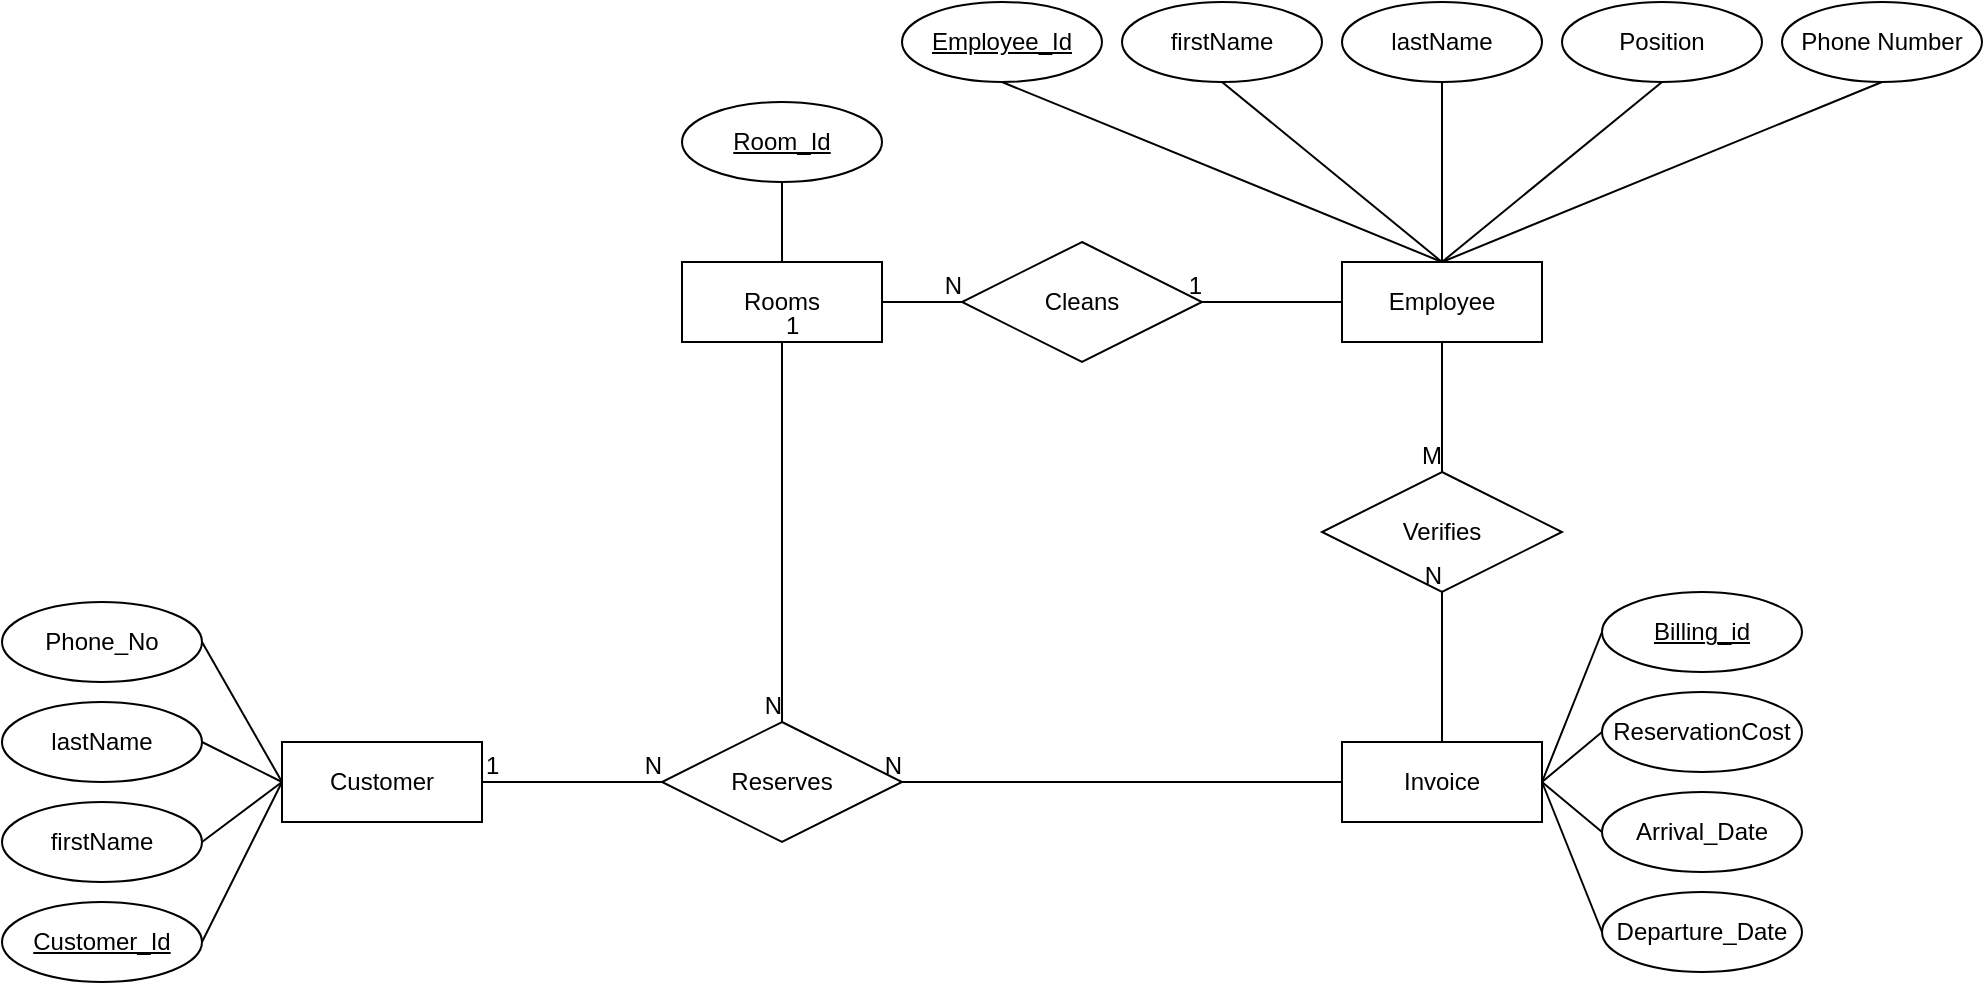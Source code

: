 <mxfile version="13.7.9" type="device"><diagram id="uIaDh_8LIyT-gJhAJki8" name="Page-1"><mxGraphModel dx="1326" dy="966" grid="1" gridSize="10" guides="1" tooltips="1" connect="1" arrows="1" fold="1" page="1" pageScale="1" pageWidth="1920" pageHeight="1200" math="0" shadow="0"><root><mxCell id="0"/><mxCell id="1" parent="0"/><mxCell id="ENbM4oz-2L2hhZ7YtuWF-3" value="Employee" style="whiteSpace=wrap;html=1;align=center;" parent="1" vertex="1"><mxGeometry x="1150" y="270" width="100" height="40" as="geometry"/></mxCell><mxCell id="ENbM4oz-2L2hhZ7YtuWF-4" value="Reserves" style="shape=rhombus;perimeter=rhombusPerimeter;whiteSpace=wrap;html=1;align=center;" parent="1" vertex="1"><mxGeometry x="810" y="500" width="120" height="60" as="geometry"/></mxCell><mxCell id="ENbM4oz-2L2hhZ7YtuWF-5" value="Customer" style="whiteSpace=wrap;html=1;align=center;" parent="1" vertex="1"><mxGeometry x="620" y="510" width="100" height="40" as="geometry"/></mxCell><mxCell id="ENbM4oz-2L2hhZ7YtuWF-10" value="" style="endArrow=none;html=1;rounded=0;entryX=1;entryY=0.5;entryDx=0;entryDy=0;exitX=0;exitY=0.5;exitDx=0;exitDy=0;" parent="1" source="ENbM4oz-2L2hhZ7YtuWF-31" target="ENbM4oz-2L2hhZ7YtuWF-4" edge="1"><mxGeometry relative="1" as="geometry"><mxPoint x="1240" y="530" as="sourcePoint"/><mxPoint x="1000" y="640" as="targetPoint"/></mxGeometry></mxCell><mxCell id="ENbM4oz-2L2hhZ7YtuWF-11" value="N" style="resizable=0;html=1;align=right;verticalAlign=bottom;" parent="ENbM4oz-2L2hhZ7YtuWF-10" connectable="0" vertex="1"><mxGeometry x="1" relative="1" as="geometry"/></mxCell><mxCell id="ENbM4oz-2L2hhZ7YtuWF-18" value="Rooms" style="whiteSpace=wrap;html=1;align=center;" parent="1" vertex="1"><mxGeometry x="820" y="270" width="100" height="40" as="geometry"/></mxCell><mxCell id="ENbM4oz-2L2hhZ7YtuWF-31" value="Invoice" style="whiteSpace=wrap;html=1;align=center;" parent="1" vertex="1"><mxGeometry x="1150" y="510" width="100" height="40" as="geometry"/></mxCell><mxCell id="ENbM4oz-2L2hhZ7YtuWF-34" value="Employee_Id" style="ellipse;whiteSpace=wrap;html=1;align=center;fontStyle=4;" parent="1" vertex="1"><mxGeometry x="930" y="140" width="100" height="40" as="geometry"/></mxCell><mxCell id="ENbM4oz-2L2hhZ7YtuWF-35" value="firstName" style="ellipse;whiteSpace=wrap;html=1;align=center;" parent="1" vertex="1"><mxGeometry x="1040" y="140" width="100" height="40" as="geometry"/></mxCell><mxCell id="ENbM4oz-2L2hhZ7YtuWF-36" value="lastName" style="ellipse;whiteSpace=wrap;html=1;align=center;" parent="1" vertex="1"><mxGeometry x="1150" y="140" width="100" height="40" as="geometry"/></mxCell><mxCell id="ENbM4oz-2L2hhZ7YtuWF-37" value="Position" style="ellipse;whiteSpace=wrap;html=1;align=center;" parent="1" vertex="1"><mxGeometry x="1260" y="140" width="100" height="40" as="geometry"/></mxCell><mxCell id="ENbM4oz-2L2hhZ7YtuWF-38" value="" style="endArrow=none;html=1;rounded=0;exitX=0.5;exitY=1;exitDx=0;exitDy=0;entryX=0.5;entryY=0;entryDx=0;entryDy=0;" parent="1" source="ENbM4oz-2L2hhZ7YtuWF-34" target="ENbM4oz-2L2hhZ7YtuWF-3" edge="1"><mxGeometry relative="1" as="geometry"><mxPoint x="600" y="700" as="sourcePoint"/><mxPoint x="760" y="700" as="targetPoint"/></mxGeometry></mxCell><mxCell id="ENbM4oz-2L2hhZ7YtuWF-39" value="" style="endArrow=none;html=1;rounded=0;exitX=0.5;exitY=1;exitDx=0;exitDy=0;entryX=0.5;entryY=0;entryDx=0;entryDy=0;" parent="1" source="ENbM4oz-2L2hhZ7YtuWF-35" target="ENbM4oz-2L2hhZ7YtuWF-3" edge="1"><mxGeometry relative="1" as="geometry"><mxPoint x="560" y="890" as="sourcePoint"/><mxPoint x="740" y="850" as="targetPoint"/></mxGeometry></mxCell><mxCell id="ENbM4oz-2L2hhZ7YtuWF-40" value="" style="endArrow=none;html=1;rounded=0;exitX=0.5;exitY=1;exitDx=0;exitDy=0;entryX=0.5;entryY=0;entryDx=0;entryDy=0;" parent="1" source="ENbM4oz-2L2hhZ7YtuWF-36" target="ENbM4oz-2L2hhZ7YtuWF-3" edge="1"><mxGeometry relative="1" as="geometry"><mxPoint x="680" y="890" as="sourcePoint"/><mxPoint x="740" y="850" as="targetPoint"/></mxGeometry></mxCell><mxCell id="ENbM4oz-2L2hhZ7YtuWF-41" value="" style="endArrow=none;html=1;rounded=0;exitX=0.5;exitY=1;exitDx=0;exitDy=0;entryX=0.5;entryY=0;entryDx=0;entryDy=0;" parent="1" source="ENbM4oz-2L2hhZ7YtuWF-37" target="ENbM4oz-2L2hhZ7YtuWF-3" edge="1"><mxGeometry relative="1" as="geometry"><mxPoint x="800" y="890" as="sourcePoint"/><mxPoint x="740" y="850" as="targetPoint"/></mxGeometry></mxCell><mxCell id="ENbM4oz-2L2hhZ7YtuWF-48" value="Customer_Id" style="ellipse;whiteSpace=wrap;html=1;align=center;fontStyle=4;" parent="1" vertex="1"><mxGeometry x="480" y="590" width="100" height="40" as="geometry"/></mxCell><mxCell id="ENbM4oz-2L2hhZ7YtuWF-49" value="" style="endArrow=none;html=1;rounded=0;exitX=0;exitY=0.5;exitDx=0;exitDy=0;entryX=1;entryY=0.5;entryDx=0;entryDy=0;" parent="1" source="ENbM4oz-2L2hhZ7YtuWF-5" target="ENbM4oz-2L2hhZ7YtuWF-48" edge="1"><mxGeometry relative="1" as="geometry"><mxPoint x="910" y="660" as="sourcePoint"/><mxPoint x="1070" y="660" as="targetPoint"/></mxGeometry></mxCell><mxCell id="ENbM4oz-2L2hhZ7YtuWF-52" value="firstName" style="ellipse;whiteSpace=wrap;html=1;align=center;" parent="1" vertex="1"><mxGeometry x="480" y="540" width="100" height="40" as="geometry"/></mxCell><mxCell id="ENbM4oz-2L2hhZ7YtuWF-53" value="lastName" style="ellipse;whiteSpace=wrap;html=1;align=center;" parent="1" vertex="1"><mxGeometry x="480" y="490" width="100" height="40" as="geometry"/></mxCell><mxCell id="ENbM4oz-2L2hhZ7YtuWF-54" value="Phone_No" style="ellipse;whiteSpace=wrap;html=1;align=center;" parent="1" vertex="1"><mxGeometry x="480" y="440" width="100" height="40" as="geometry"/></mxCell><mxCell id="ENbM4oz-2L2hhZ7YtuWF-55" value="" style="endArrow=none;html=1;rounded=0;exitX=0;exitY=0.5;exitDx=0;exitDy=0;entryX=1;entryY=0.5;entryDx=0;entryDy=0;" parent="1" source="ENbM4oz-2L2hhZ7YtuWF-5" target="ENbM4oz-2L2hhZ7YtuWF-54" edge="1"><mxGeometry relative="1" as="geometry"><mxPoint x="630" y="540" as="sourcePoint"/><mxPoint x="590" y="600" as="targetPoint"/></mxGeometry></mxCell><mxCell id="ENbM4oz-2L2hhZ7YtuWF-56" value="" style="endArrow=none;html=1;rounded=0;entryX=1;entryY=0.5;entryDx=0;entryDy=0;exitX=0;exitY=0.5;exitDx=0;exitDy=0;" parent="1" source="ENbM4oz-2L2hhZ7YtuWF-5" target="ENbM4oz-2L2hhZ7YtuWF-53" edge="1"><mxGeometry relative="1" as="geometry"><mxPoint x="610" y="480" as="sourcePoint"/><mxPoint x="600" y="610" as="targetPoint"/></mxGeometry></mxCell><mxCell id="ENbM4oz-2L2hhZ7YtuWF-57" value="" style="endArrow=none;html=1;rounded=0;exitX=0;exitY=0.5;exitDx=0;exitDy=0;entryX=1;entryY=0.5;entryDx=0;entryDy=0;" parent="1" source="ENbM4oz-2L2hhZ7YtuWF-5" target="ENbM4oz-2L2hhZ7YtuWF-52" edge="1"><mxGeometry relative="1" as="geometry"><mxPoint x="650" y="560" as="sourcePoint"/><mxPoint x="610" y="620" as="targetPoint"/></mxGeometry></mxCell><mxCell id="ENbM4oz-2L2hhZ7YtuWF-58" value="Room_Id" style="ellipse;whiteSpace=wrap;html=1;align=center;fontStyle=4;" parent="1" vertex="1"><mxGeometry x="820" y="190" width="100" height="40" as="geometry"/></mxCell><mxCell id="ENbM4oz-2L2hhZ7YtuWF-59" value="ReservationCost" style="ellipse;whiteSpace=wrap;html=1;align=center;" parent="1" vertex="1"><mxGeometry x="1280" y="485" width="100" height="40" as="geometry"/></mxCell><mxCell id="ENbM4oz-2L2hhZ7YtuWF-62" value="Arrival_Date" style="ellipse;whiteSpace=wrap;html=1;align=center;" parent="1" vertex="1"><mxGeometry x="1280" y="535" width="100" height="40" as="geometry"/></mxCell><mxCell id="ENbM4oz-2L2hhZ7YtuWF-63" value="Billing_id" style="ellipse;whiteSpace=wrap;html=1;align=center;fontStyle=4;" parent="1" vertex="1"><mxGeometry x="1280" y="435" width="100" height="40" as="geometry"/></mxCell><mxCell id="ENbM4oz-2L2hhZ7YtuWF-64" value="" style="endArrow=none;html=1;rounded=0;entryX=0;entryY=0.5;entryDx=0;entryDy=0;exitX=1;exitY=0.5;exitDx=0;exitDy=0;" parent="1" source="ENbM4oz-2L2hhZ7YtuWF-31" target="ENbM4oz-2L2hhZ7YtuWF-63" edge="1"><mxGeometry relative="1" as="geometry"><mxPoint x="860" y="770" as="sourcePoint"/><mxPoint x="1020" y="770" as="targetPoint"/></mxGeometry></mxCell><mxCell id="ENbM4oz-2L2hhZ7YtuWF-67" value="" style="endArrow=none;html=1;rounded=0;entryX=0;entryY=0.5;entryDx=0;entryDy=0;exitX=1;exitY=0.5;exitDx=0;exitDy=0;" parent="1" source="ENbM4oz-2L2hhZ7YtuWF-31" target="ENbM4oz-2L2hhZ7YtuWF-59" edge="1"><mxGeometry relative="1" as="geometry"><mxPoint x="1280" y="560" as="sourcePoint"/><mxPoint x="1310" y="440" as="targetPoint"/></mxGeometry></mxCell><mxCell id="ENbM4oz-2L2hhZ7YtuWF-68" value="Departure_Date" style="ellipse;whiteSpace=wrap;html=1;align=center;" parent="1" vertex="1"><mxGeometry x="1280" y="585" width="100" height="40" as="geometry"/></mxCell><mxCell id="ENbM4oz-2L2hhZ7YtuWF-69" value="" style="endArrow=none;html=1;rounded=0;entryX=0;entryY=0.5;entryDx=0;entryDy=0;exitX=1;exitY=0.5;exitDx=0;exitDy=0;" parent="1" source="ENbM4oz-2L2hhZ7YtuWF-31" target="ENbM4oz-2L2hhZ7YtuWF-62" edge="1"><mxGeometry relative="1" as="geometry"><mxPoint x="1260" y="540" as="sourcePoint"/><mxPoint x="1290" y="600" as="targetPoint"/></mxGeometry></mxCell><mxCell id="ENbM4oz-2L2hhZ7YtuWF-70" value="" style="endArrow=none;html=1;rounded=0;entryX=0;entryY=0.5;entryDx=0;entryDy=0;exitX=1;exitY=0.5;exitDx=0;exitDy=0;" parent="1" source="ENbM4oz-2L2hhZ7YtuWF-31" target="ENbM4oz-2L2hhZ7YtuWF-68" edge="1"><mxGeometry relative="1" as="geometry"><mxPoint x="1260" y="540" as="sourcePoint"/><mxPoint x="1290" y="660" as="targetPoint"/></mxGeometry></mxCell><mxCell id="ENbM4oz-2L2hhZ7YtuWF-71" value="" style="endArrow=none;html=1;rounded=0;exitX=0.5;exitY=1;exitDx=0;exitDy=0;entryX=0.5;entryY=0;entryDx=0;entryDy=0;" parent="1" source="ENbM4oz-2L2hhZ7YtuWF-58" target="ENbM4oz-2L2hhZ7YtuWF-18" edge="1"><mxGeometry relative="1" as="geometry"><mxPoint x="760" y="650" as="sourcePoint"/><mxPoint x="920" y="650" as="targetPoint"/></mxGeometry></mxCell><mxCell id="ENbM4oz-2L2hhZ7YtuWF-75" value="Phone Number" style="ellipse;whiteSpace=wrap;html=1;align=center;" parent="1" vertex="1"><mxGeometry x="1370" y="140" width="100" height="40" as="geometry"/></mxCell><mxCell id="ENbM4oz-2L2hhZ7YtuWF-76" value="" style="endArrow=none;html=1;rounded=0;exitX=0.5;exitY=1;exitDx=0;exitDy=0;entryX=0.5;entryY=0;entryDx=0;entryDy=0;" parent="1" source="ENbM4oz-2L2hhZ7YtuWF-75" target="ENbM4oz-2L2hhZ7YtuWF-3" edge="1"><mxGeometry relative="1" as="geometry"><mxPoint x="930" y="890" as="sourcePoint"/><mxPoint x="740" y="850" as="targetPoint"/></mxGeometry></mxCell><mxCell id="YVy7OrG7jf2CB1ztxaVQ-1" value="Verifies" style="shape=rhombus;perimeter=rhombusPerimeter;whiteSpace=wrap;html=1;align=center;" parent="1" vertex="1"><mxGeometry x="1140" y="375" width="120" height="60" as="geometry"/></mxCell><mxCell id="YVy7OrG7jf2CB1ztxaVQ-2" value="" style="endArrow=none;html=1;rounded=0;exitX=0.5;exitY=1;exitDx=0;exitDy=0;entryX=0.5;entryY=0;entryDx=0;entryDy=0;" parent="1" source="ENbM4oz-2L2hhZ7YtuWF-3" target="YVy7OrG7jf2CB1ztxaVQ-1" edge="1"><mxGeometry relative="1" as="geometry"><mxPoint x="560" y="540" as="sourcePoint"/><mxPoint x="830" y="540" as="targetPoint"/></mxGeometry></mxCell><mxCell id="YVy7OrG7jf2CB1ztxaVQ-3" value="M" style="resizable=0;html=1;align=right;verticalAlign=bottom;" parent="YVy7OrG7jf2CB1ztxaVQ-2" connectable="0" vertex="1"><mxGeometry x="1" relative="1" as="geometry"/></mxCell><mxCell id="YVy7OrG7jf2CB1ztxaVQ-4" value="" style="endArrow=none;html=1;rounded=0;entryX=0.5;entryY=1;entryDx=0;entryDy=0;exitX=0.5;exitY=0;exitDx=0;exitDy=0;" parent="1" source="ENbM4oz-2L2hhZ7YtuWF-31" target="YVy7OrG7jf2CB1ztxaVQ-1" edge="1"><mxGeometry relative="1" as="geometry"><mxPoint x="1160" y="540" as="sourcePoint"/><mxPoint x="950" y="540" as="targetPoint"/></mxGeometry></mxCell><mxCell id="YVy7OrG7jf2CB1ztxaVQ-5" value="N" style="resizable=0;html=1;align=right;verticalAlign=bottom;" parent="YVy7OrG7jf2CB1ztxaVQ-4" connectable="0" vertex="1"><mxGeometry x="1" relative="1" as="geometry"/></mxCell><mxCell id="YVy7OrG7jf2CB1ztxaVQ-8" value="" style="endArrow=none;html=1;rounded=0;exitX=1;exitY=0.5;exitDx=0;exitDy=0;entryX=0;entryY=0.5;entryDx=0;entryDy=0;" parent="1" source="ENbM4oz-2L2hhZ7YtuWF-5" target="ENbM4oz-2L2hhZ7YtuWF-4" edge="1"><mxGeometry relative="1" as="geometry"><mxPoint x="580" y="540" as="sourcePoint"/><mxPoint x="740" y="540" as="targetPoint"/></mxGeometry></mxCell><mxCell id="YVy7OrG7jf2CB1ztxaVQ-9" value="1" style="resizable=0;html=1;align=left;verticalAlign=bottom;" parent="YVy7OrG7jf2CB1ztxaVQ-8" connectable="0" vertex="1"><mxGeometry x="-1" relative="1" as="geometry"/></mxCell><mxCell id="YVy7OrG7jf2CB1ztxaVQ-10" value="N" style="resizable=0;html=1;align=right;verticalAlign=bottom;" parent="YVy7OrG7jf2CB1ztxaVQ-8" connectable="0" vertex="1"><mxGeometry x="1" relative="1" as="geometry"/></mxCell><mxCell id="YVy7OrG7jf2CB1ztxaVQ-11" value="" style="endArrow=none;html=1;rounded=0;exitX=0.5;exitY=1;exitDx=0;exitDy=0;entryX=0.5;entryY=0;entryDx=0;entryDy=0;" parent="1" source="ENbM4oz-2L2hhZ7YtuWF-18" target="ENbM4oz-2L2hhZ7YtuWF-4" edge="1"><mxGeometry relative="1" as="geometry"><mxPoint x="560" y="540" as="sourcePoint"/><mxPoint x="830" y="540" as="targetPoint"/></mxGeometry></mxCell><mxCell id="YVy7OrG7jf2CB1ztxaVQ-12" value="1" style="resizable=0;html=1;align=left;verticalAlign=bottom;" parent="YVy7OrG7jf2CB1ztxaVQ-11" connectable="0" vertex="1"><mxGeometry x="-1" relative="1" as="geometry"/></mxCell><mxCell id="YVy7OrG7jf2CB1ztxaVQ-13" value="N" style="resizable=0;html=1;align=right;verticalAlign=bottom;" parent="YVy7OrG7jf2CB1ztxaVQ-11" connectable="0" vertex="1"><mxGeometry x="1" relative="1" as="geometry"/></mxCell><mxCell id="YVy7OrG7jf2CB1ztxaVQ-14" value="Cleans" style="shape=rhombus;perimeter=rhombusPerimeter;whiteSpace=wrap;html=1;align=center;" parent="1" vertex="1"><mxGeometry x="960" y="260" width="120" height="60" as="geometry"/></mxCell><mxCell id="YVy7OrG7jf2CB1ztxaVQ-15" value="" style="endArrow=none;html=1;rounded=0;exitX=1;exitY=0.5;exitDx=0;exitDy=0;entryX=0;entryY=0.5;entryDx=0;entryDy=0;" parent="1" source="ENbM4oz-2L2hhZ7YtuWF-18" target="YVy7OrG7jf2CB1ztxaVQ-14" edge="1"><mxGeometry relative="1" as="geometry"><mxPoint x="880" y="320" as="sourcePoint"/><mxPoint x="880" y="510" as="targetPoint"/></mxGeometry></mxCell><mxCell id="YVy7OrG7jf2CB1ztxaVQ-16" value="" style="resizable=0;html=1;align=left;verticalAlign=bottom;" parent="YVy7OrG7jf2CB1ztxaVQ-15" connectable="0" vertex="1"><mxGeometry x="-1" relative="1" as="geometry"/></mxCell><mxCell id="YVy7OrG7jf2CB1ztxaVQ-17" value="N" style="resizable=0;html=1;align=right;verticalAlign=bottom;" parent="YVy7OrG7jf2CB1ztxaVQ-15" connectable="0" vertex="1"><mxGeometry x="1" relative="1" as="geometry"/></mxCell><mxCell id="YVy7OrG7jf2CB1ztxaVQ-18" value="" style="endArrow=none;html=1;rounded=0;entryX=1;entryY=0.5;entryDx=0;entryDy=0;exitX=0;exitY=0.5;exitDx=0;exitDy=0;" parent="1" source="ENbM4oz-2L2hhZ7YtuWF-3" target="YVy7OrG7jf2CB1ztxaVQ-14" edge="1"><mxGeometry relative="1" as="geometry"><mxPoint x="1160" y="540" as="sourcePoint"/><mxPoint x="940" y="540" as="targetPoint"/></mxGeometry></mxCell><mxCell id="YVy7OrG7jf2CB1ztxaVQ-19" value="1" style="resizable=0;html=1;align=right;verticalAlign=bottom;" parent="YVy7OrG7jf2CB1ztxaVQ-18" connectable="0" vertex="1"><mxGeometry x="1" relative="1" as="geometry"/></mxCell></root></mxGraphModel></diagram></mxfile>